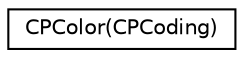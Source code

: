 digraph "Graphical Class Hierarchy"
{
  edge [fontname="Helvetica",fontsize="10",labelfontname="Helvetica",labelfontsize="10"];
  node [fontname="Helvetica",fontsize="10",shape=record];
  rankdir="LR";
  Node1 [label="CPColor(CPCoding)",height=0.2,width=0.4,color="black", fillcolor="white", style="filled",URL="$category_c_p_color_07_c_p_coding_08.html"];
}
